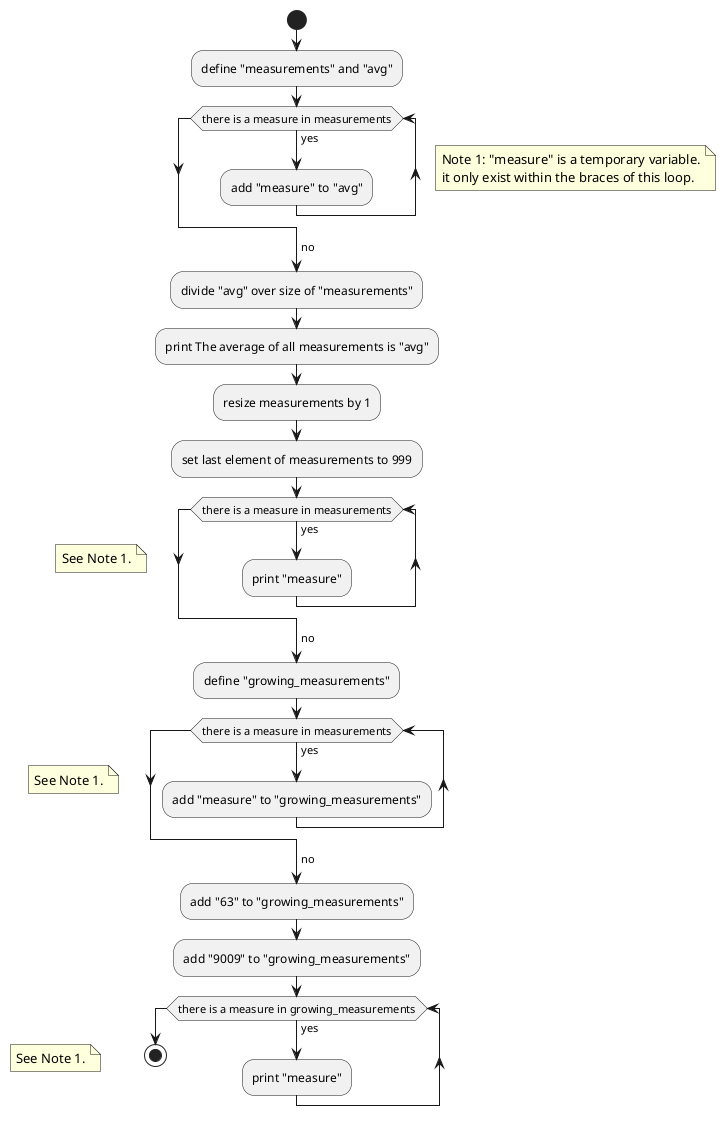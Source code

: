 @startuml
start

:define "measurements" and "avg";

while (there is a measure in measurements) is (yes)
    note right
        Note 1: "measure" is a temporary variable.
        it only exist within the braces of this loop.
    end note
    :add "measure" to "avg";
endwhile
->no;

:divide "avg" over size of "measurements";
:print The average of all measurements is "avg";

:resize measurements by 1;
:set last element of measurements to 999;

while (there is a measure in measurements) is (yes)
    note left
        See Note 1.
    end note
    :print "measure";
endwhile
->no;

:define "growing_measurements";

while (there is a measure in measurements) is (yes)
    note left
        See Note 1.
    end note
    :add "measure" to "growing_measurements";
endwhile
->no;

:add "63" to "growing_measurements";
:add "9009" to "growing_measurements";

while (there is a measure in growing_measurements) is (yes)
    note left
        See Note 1.
    end note
    :print "measure";
endwhile
->no;

stop
@enduml